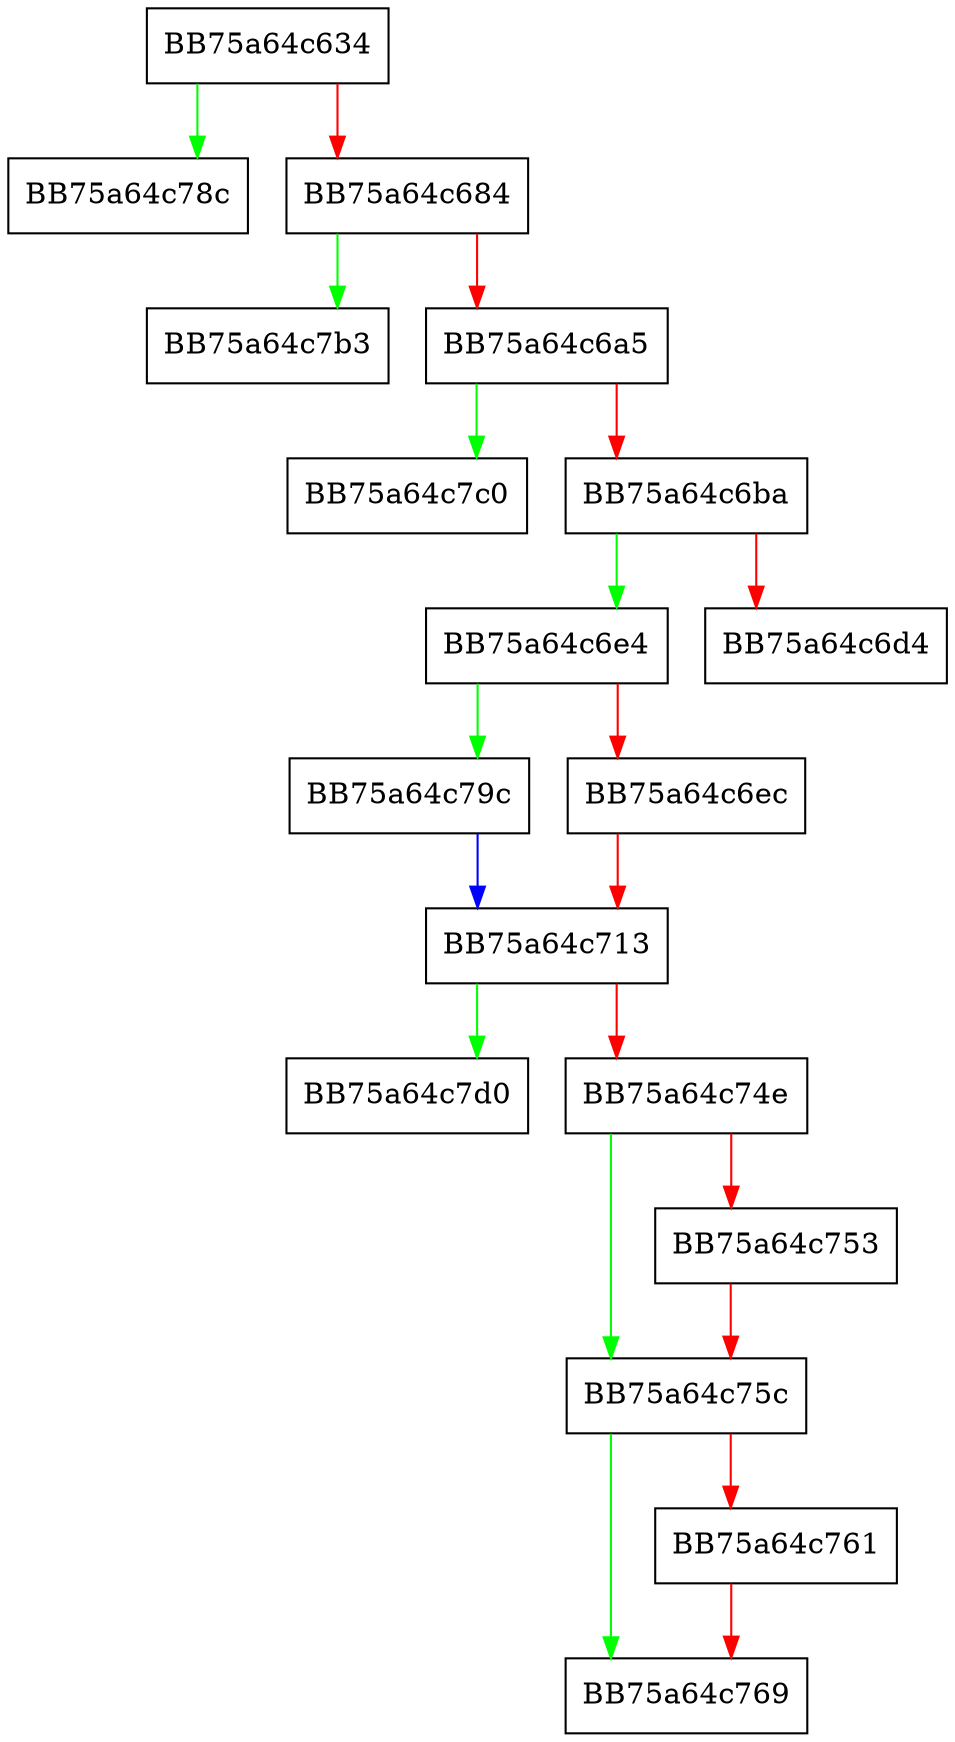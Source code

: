 digraph processTriggerSig {
  node [shape="box"];
  graph [splines=ortho];
  BB75a64c634 -> BB75a64c78c [color="green"];
  BB75a64c634 -> BB75a64c684 [color="red"];
  BB75a64c684 -> BB75a64c7b3 [color="green"];
  BB75a64c684 -> BB75a64c6a5 [color="red"];
  BB75a64c6a5 -> BB75a64c7c0 [color="green"];
  BB75a64c6a5 -> BB75a64c6ba [color="red"];
  BB75a64c6ba -> BB75a64c6e4 [color="green"];
  BB75a64c6ba -> BB75a64c6d4 [color="red"];
  BB75a64c6e4 -> BB75a64c79c [color="green"];
  BB75a64c6e4 -> BB75a64c6ec [color="red"];
  BB75a64c6ec -> BB75a64c713 [color="red"];
  BB75a64c713 -> BB75a64c7d0 [color="green"];
  BB75a64c713 -> BB75a64c74e [color="red"];
  BB75a64c74e -> BB75a64c75c [color="green"];
  BB75a64c74e -> BB75a64c753 [color="red"];
  BB75a64c753 -> BB75a64c75c [color="red"];
  BB75a64c75c -> BB75a64c769 [color="green"];
  BB75a64c75c -> BB75a64c761 [color="red"];
  BB75a64c761 -> BB75a64c769 [color="red"];
  BB75a64c79c -> BB75a64c713 [color="blue"];
}